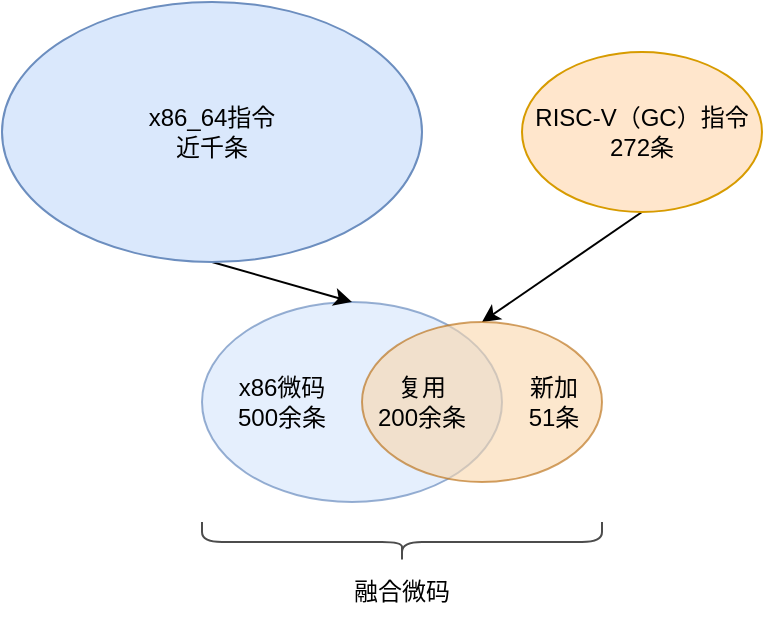 <mxfile>
    <diagram id="gZowCQkTl3sgQccaukkg" name="第 1 页">
        <mxGraphModel dx="1002" dy="287" grid="1" gridSize="10" guides="1" tooltips="1" connect="1" arrows="1" fold="1" page="1" pageScale="1" pageWidth="827" pageHeight="1169" math="0" shadow="0">
            <root>
                <mxCell id="0"/>
                <mxCell id="1" parent="0"/>
                <mxCell id="4" value="" style="ellipse;whiteSpace=wrap;html=1;fillColor=#dae8fc;strokeColor=#6c8ebf;opacity=70;" parent="1" vertex="1">
                    <mxGeometry x="170" y="300" width="150" height="100" as="geometry"/>
                </mxCell>
                <mxCell id="10" style="edgeStyle=none;html=1;exitX=0.5;exitY=1;exitDx=0;exitDy=0;entryX=0.5;entryY=0;entryDx=0;entryDy=0;" parent="1" source="2" target="4" edge="1">
                    <mxGeometry relative="1" as="geometry"/>
                </mxCell>
                <mxCell id="2" value="x86_64指令&lt;br&gt;近千条" style="ellipse;whiteSpace=wrap;html=1;fillColor=#dae8fc;strokeColor=#6c8ebf;" parent="1" vertex="1">
                    <mxGeometry x="70" y="150" width="210" height="130" as="geometry"/>
                </mxCell>
                <mxCell id="11" style="edgeStyle=none;html=1;exitX=0.5;exitY=1;exitDx=0;exitDy=0;entryX=0.5;entryY=0;entryDx=0;entryDy=0;" parent="1" source="3" target="5" edge="1">
                    <mxGeometry relative="1" as="geometry"/>
                </mxCell>
                <mxCell id="3" value="RISC-V（GC）指令&lt;br&gt;272条" style="ellipse;whiteSpace=wrap;html=1;fillColor=#ffe6cc;strokeColor=#d79b00;" parent="1" vertex="1">
                    <mxGeometry x="330" y="175" width="120" height="80" as="geometry"/>
                </mxCell>
                <mxCell id="5" value="" style="ellipse;whiteSpace=wrap;html=1;opacity=60;fillColor=#fad7ac;strokeColor=#b46504;" parent="1" vertex="1">
                    <mxGeometry x="250" y="310" width="120" height="80" as="geometry"/>
                </mxCell>
                <mxCell id="12" value="新加&lt;br&gt;51条" style="text;html=1;strokeColor=none;fillColor=none;align=center;verticalAlign=middle;whiteSpace=wrap;rounded=0;opacity=2;" parent="1" vertex="1">
                    <mxGeometry x="316" y="335" width="60" height="30" as="geometry"/>
                </mxCell>
                <mxCell id="13" value="复用&lt;br&gt;200余条" style="text;html=1;strokeColor=none;fillColor=none;align=center;verticalAlign=middle;whiteSpace=wrap;rounded=0;opacity=2;" parent="1" vertex="1">
                    <mxGeometry x="250" y="335" width="60" height="30" as="geometry"/>
                </mxCell>
                <mxCell id="14" value="x86微码&lt;br&gt;500余条" style="text;html=1;strokeColor=none;fillColor=none;align=center;verticalAlign=middle;whiteSpace=wrap;rounded=0;opacity=2;" parent="1" vertex="1">
                    <mxGeometry x="180" y="335" width="60" height="30" as="geometry"/>
                </mxCell>
                <mxCell id="16" value="" style="shape=curlyBracket;whiteSpace=wrap;html=1;rounded=1;flipH=1;labelPosition=right;verticalLabelPosition=middle;align=left;verticalAlign=middle;opacity=70;direction=north;" parent="1" vertex="1">
                    <mxGeometry x="170" y="410" width="200" height="20" as="geometry"/>
                </mxCell>
                <mxCell id="17" value="融合微码" style="text;html=1;strokeColor=none;fillColor=none;align=center;verticalAlign=middle;whiteSpace=wrap;rounded=0;opacity=70;" parent="1" vertex="1">
                    <mxGeometry x="240" y="430" width="60" height="30" as="geometry"/>
                </mxCell>
            </root>
        </mxGraphModel>
    </diagram>
</mxfile>